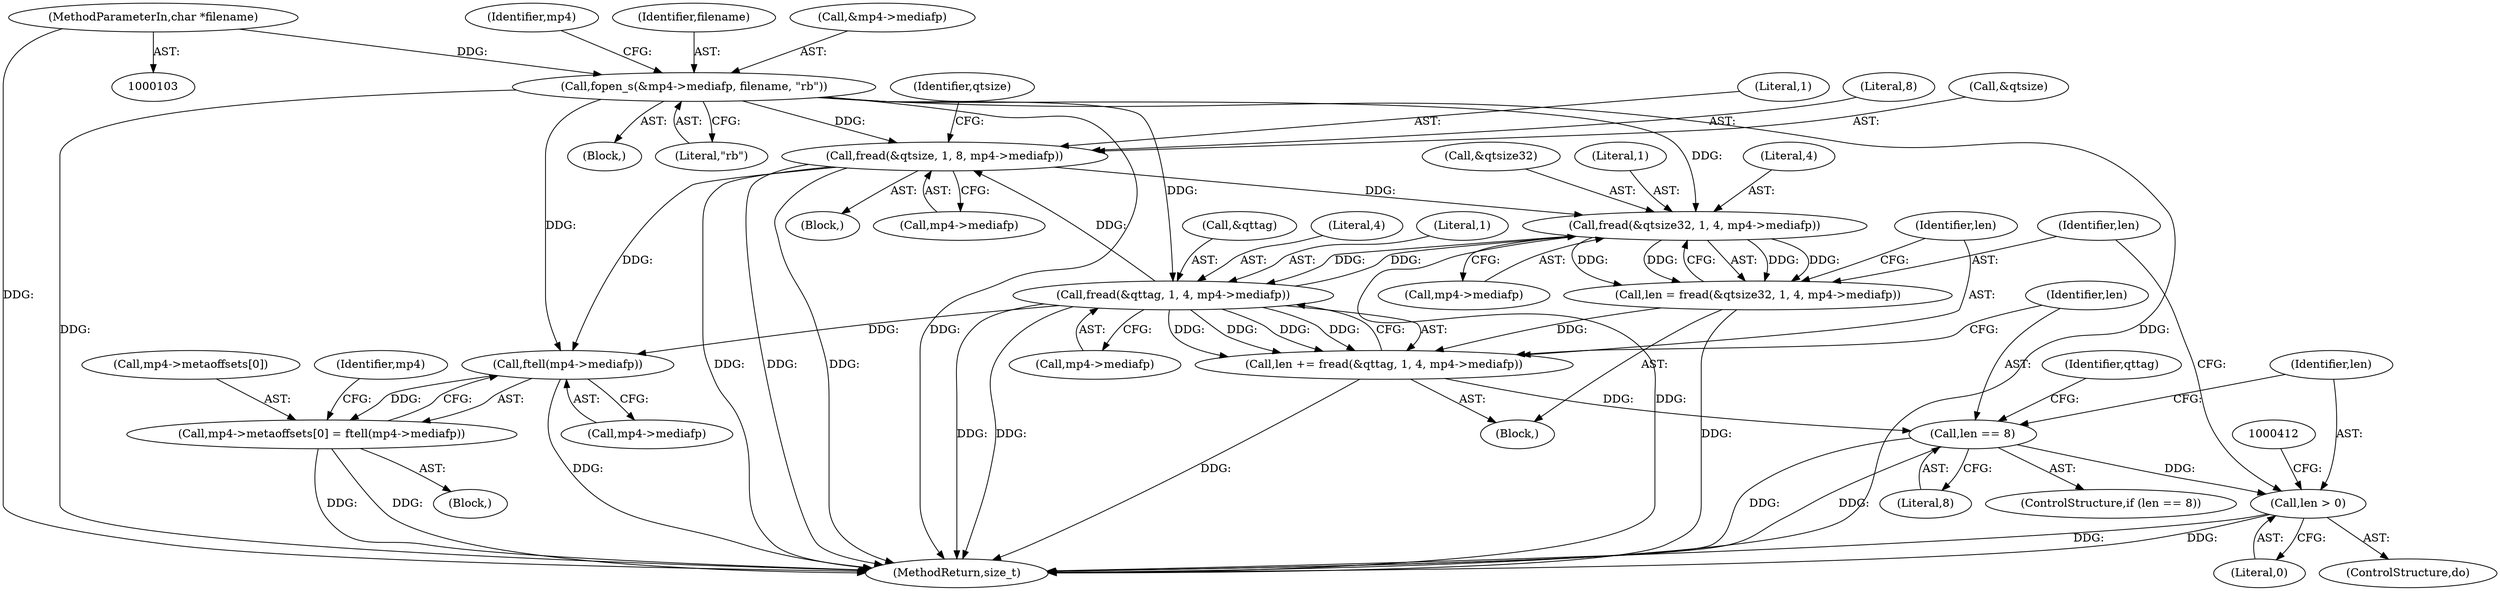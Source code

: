 digraph "0_gpmf-parser_341f12cd5b97ab419e53853ca00176457c9f1681_6@API" {
"1000205" [label="(Call,fread(&qtsize, 1, 8, mp4->mediafp))"];
"1000125" [label="(Call,fopen_s(&mp4->mediafp, filename, \"rb\"))"];
"1000104" [label="(MethodParameterIn,char *filename)"];
"1000166" [label="(Call,fread(&qttag, 1, 4, mp4->mediafp))"];
"1000156" [label="(Call,fread(&qtsize32, 1, 4, mp4->mediafp))"];
"1000205" [label="(Call,fread(&qtsize, 1, 8, mp4->mediafp))"];
"1000154" [label="(Call,len = fread(&qtsize32, 1, 4, mp4->mediafp))"];
"1000164" [label="(Call,len += fread(&qttag, 1, 4, mp4->mediafp))"];
"1000175" [label="(Call,len == 8)"];
"1000407" [label="(Call,len > 0)"];
"1000365" [label="(Call,ftell(mp4->mediafp))"];
"1000359" [label="(Call,mp4->metaoffsets[0] = ftell(mp4->mediafp))"];
"1000204" [label="(Block,)"];
"1000214" [label="(Identifier,qtsize)"];
"1000171" [label="(Call,mp4->mediafp)"];
"1000176" [label="(Identifier,len)"];
"1000365" [label="(Call,ftell(mp4->mediafp))"];
"1000126" [label="(Call,&mp4->mediafp)"];
"1000160" [label="(Literal,4)"];
"1000153" [label="(Block,)"];
"1000167" [label="(Call,&qttag)"];
"1000156" [label="(Call,fread(&qtsize32, 1, 4, mp4->mediafp))"];
"1000414" [label="(MethodReturn,size_t)"];
"1000208" [label="(Literal,1)"];
"1000165" [label="(Identifier,len)"];
"1000164" [label="(Call,len += fread(&qttag, 1, 4, mp4->mediafp))"];
"1000152" [label="(ControlStructure,do)"];
"1000276" [label="(Block,)"];
"1000175" [label="(Call,len == 8)"];
"1000177" [label="(Literal,8)"];
"1000408" [label="(Identifier,len)"];
"1000210" [label="(Call,mp4->mediafp)"];
"1000157" [label="(Call,&qtsize32)"];
"1000105" [label="(Block,)"];
"1000125" [label="(Call,fopen_s(&mp4->mediafp, filename, \"rb\"))"];
"1000182" [label="(Identifier,qttag)"];
"1000159" [label="(Literal,1)"];
"1000170" [label="(Literal,4)"];
"1000161" [label="(Call,mp4->mediafp)"];
"1000371" [label="(Identifier,mp4)"];
"1000360" [label="(Call,mp4->metaoffsets[0])"];
"1000407" [label="(Call,len > 0)"];
"1000131" [label="(Literal,\"rb\")"];
"1000166" [label="(Call,fread(&qttag, 1, 4, mp4->mediafp))"];
"1000104" [label="(MethodParameterIn,char *filename)"];
"1000359" [label="(Call,mp4->metaoffsets[0] = ftell(mp4->mediafp))"];
"1000155" [label="(Identifier,len)"];
"1000134" [label="(Identifier,mp4)"];
"1000209" [label="(Literal,8)"];
"1000206" [label="(Call,&qtsize)"];
"1000169" [label="(Literal,1)"];
"1000154" [label="(Call,len = fread(&qtsize32, 1, 4, mp4->mediafp))"];
"1000366" [label="(Call,mp4->mediafp)"];
"1000205" [label="(Call,fread(&qtsize, 1, 8, mp4->mediafp))"];
"1000409" [label="(Literal,0)"];
"1000174" [label="(ControlStructure,if (len == 8))"];
"1000130" [label="(Identifier,filename)"];
"1000205" -> "1000204"  [label="AST: "];
"1000205" -> "1000210"  [label="CFG: "];
"1000206" -> "1000205"  [label="AST: "];
"1000208" -> "1000205"  [label="AST: "];
"1000209" -> "1000205"  [label="AST: "];
"1000210" -> "1000205"  [label="AST: "];
"1000214" -> "1000205"  [label="CFG: "];
"1000205" -> "1000414"  [label="DDG: "];
"1000205" -> "1000414"  [label="DDG: "];
"1000205" -> "1000414"  [label="DDG: "];
"1000205" -> "1000156"  [label="DDG: "];
"1000125" -> "1000205"  [label="DDG: "];
"1000166" -> "1000205"  [label="DDG: "];
"1000205" -> "1000365"  [label="DDG: "];
"1000125" -> "1000105"  [label="AST: "];
"1000125" -> "1000131"  [label="CFG: "];
"1000126" -> "1000125"  [label="AST: "];
"1000130" -> "1000125"  [label="AST: "];
"1000131" -> "1000125"  [label="AST: "];
"1000134" -> "1000125"  [label="CFG: "];
"1000125" -> "1000414"  [label="DDG: "];
"1000125" -> "1000414"  [label="DDG: "];
"1000125" -> "1000414"  [label="DDG: "];
"1000104" -> "1000125"  [label="DDG: "];
"1000125" -> "1000156"  [label="DDG: "];
"1000125" -> "1000166"  [label="DDG: "];
"1000125" -> "1000365"  [label="DDG: "];
"1000104" -> "1000103"  [label="AST: "];
"1000104" -> "1000414"  [label="DDG: "];
"1000166" -> "1000164"  [label="AST: "];
"1000166" -> "1000171"  [label="CFG: "];
"1000167" -> "1000166"  [label="AST: "];
"1000169" -> "1000166"  [label="AST: "];
"1000170" -> "1000166"  [label="AST: "];
"1000171" -> "1000166"  [label="AST: "];
"1000164" -> "1000166"  [label="CFG: "];
"1000166" -> "1000414"  [label="DDG: "];
"1000166" -> "1000414"  [label="DDG: "];
"1000166" -> "1000156"  [label="DDG: "];
"1000166" -> "1000164"  [label="DDG: "];
"1000166" -> "1000164"  [label="DDG: "];
"1000166" -> "1000164"  [label="DDG: "];
"1000166" -> "1000164"  [label="DDG: "];
"1000156" -> "1000166"  [label="DDG: "];
"1000166" -> "1000365"  [label="DDG: "];
"1000156" -> "1000154"  [label="AST: "];
"1000156" -> "1000161"  [label="CFG: "];
"1000157" -> "1000156"  [label="AST: "];
"1000159" -> "1000156"  [label="AST: "];
"1000160" -> "1000156"  [label="AST: "];
"1000161" -> "1000156"  [label="AST: "];
"1000154" -> "1000156"  [label="CFG: "];
"1000156" -> "1000414"  [label="DDG: "];
"1000156" -> "1000154"  [label="DDG: "];
"1000156" -> "1000154"  [label="DDG: "];
"1000156" -> "1000154"  [label="DDG: "];
"1000156" -> "1000154"  [label="DDG: "];
"1000154" -> "1000153"  [label="AST: "];
"1000155" -> "1000154"  [label="AST: "];
"1000165" -> "1000154"  [label="CFG: "];
"1000154" -> "1000414"  [label="DDG: "];
"1000154" -> "1000164"  [label="DDG: "];
"1000164" -> "1000153"  [label="AST: "];
"1000165" -> "1000164"  [label="AST: "];
"1000176" -> "1000164"  [label="CFG: "];
"1000164" -> "1000414"  [label="DDG: "];
"1000164" -> "1000175"  [label="DDG: "];
"1000175" -> "1000174"  [label="AST: "];
"1000175" -> "1000177"  [label="CFG: "];
"1000176" -> "1000175"  [label="AST: "];
"1000177" -> "1000175"  [label="AST: "];
"1000408" -> "1000175"  [label="CFG: "];
"1000182" -> "1000175"  [label="CFG: "];
"1000175" -> "1000414"  [label="DDG: "];
"1000175" -> "1000414"  [label="DDG: "];
"1000175" -> "1000407"  [label="DDG: "];
"1000407" -> "1000152"  [label="AST: "];
"1000407" -> "1000409"  [label="CFG: "];
"1000408" -> "1000407"  [label="AST: "];
"1000409" -> "1000407"  [label="AST: "];
"1000155" -> "1000407"  [label="CFG: "];
"1000412" -> "1000407"  [label="CFG: "];
"1000407" -> "1000414"  [label="DDG: "];
"1000407" -> "1000414"  [label="DDG: "];
"1000365" -> "1000359"  [label="AST: "];
"1000365" -> "1000366"  [label="CFG: "];
"1000366" -> "1000365"  [label="AST: "];
"1000359" -> "1000365"  [label="CFG: "];
"1000365" -> "1000414"  [label="DDG: "];
"1000365" -> "1000359"  [label="DDG: "];
"1000359" -> "1000276"  [label="AST: "];
"1000360" -> "1000359"  [label="AST: "];
"1000371" -> "1000359"  [label="CFG: "];
"1000359" -> "1000414"  [label="DDG: "];
"1000359" -> "1000414"  [label="DDG: "];
}
